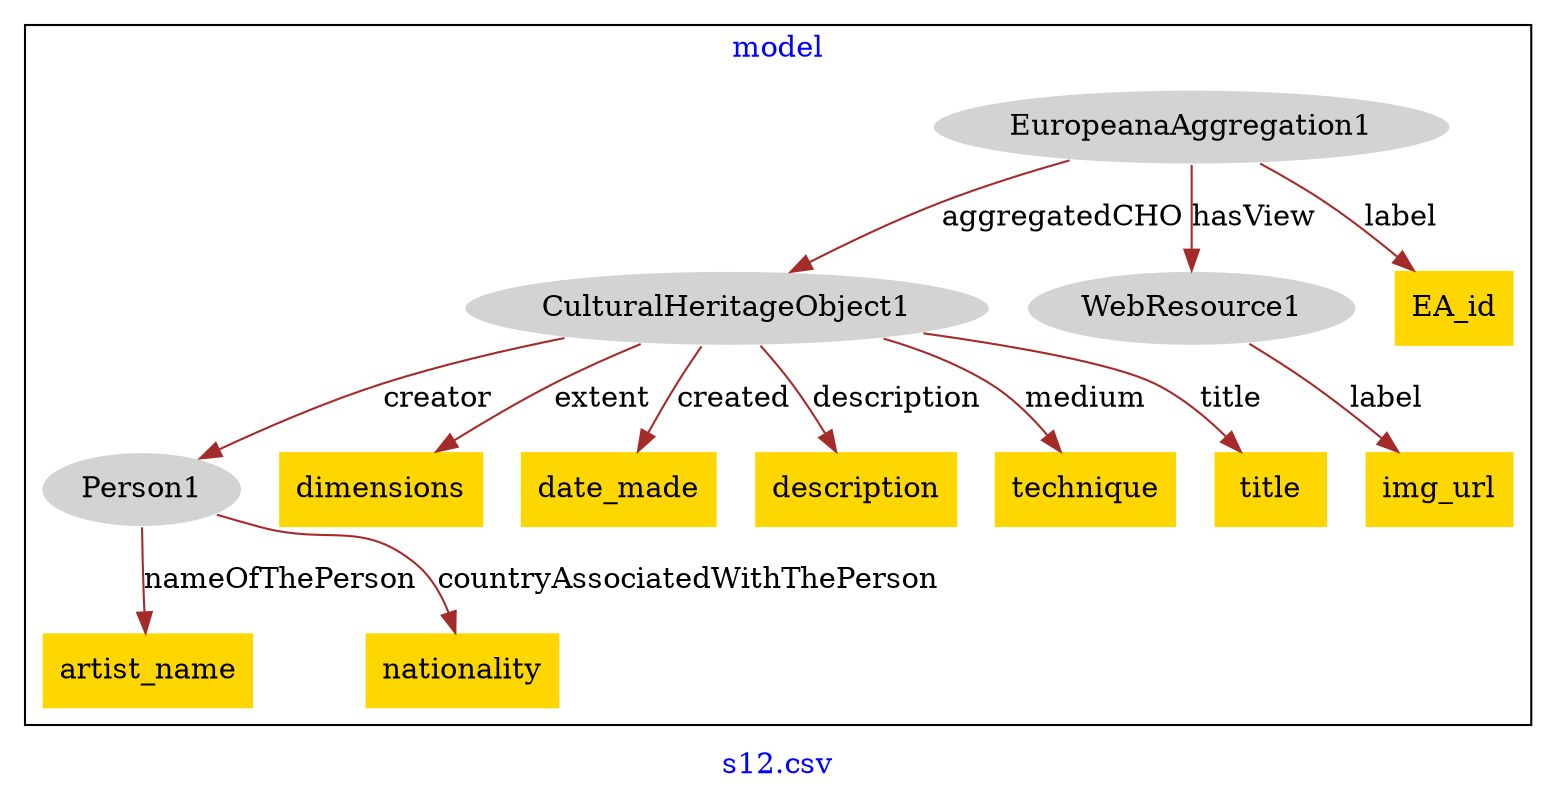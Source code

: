 digraph n0 {
fontcolor="blue"
remincross="true"
label="s12.csv"
subgraph cluster {
label="model"
n2[style="filled",color="white",fillcolor="lightgray",label="CulturalHeritageObject1"];
n3[style="filled",color="white",fillcolor="lightgray",label="Person1"];
n4[style="filled",color="white",fillcolor="lightgray",label="EuropeanaAggregation1"];
n5[style="filled",color="white",fillcolor="lightgray",label="WebResource1"];
n6[shape="plaintext",style="filled",fillcolor="gold",label="img_url"];
n7[shape="plaintext",style="filled",fillcolor="gold",label="dimensions"];
n8[shape="plaintext",style="filled",fillcolor="gold",label="artist_name"];
n9[shape="plaintext",style="filled",fillcolor="gold",label="date_made"];
n10[shape="plaintext",style="filled",fillcolor="gold",label="description"];
n11[shape="plaintext",style="filled",fillcolor="gold",label="nationality"];
n12[shape="plaintext",style="filled",fillcolor="gold",label="technique"];
n13[shape="plaintext",style="filled",fillcolor="gold",label="EA_id"];
n14[shape="plaintext",style="filled",fillcolor="gold",label="title"];
}
n2 -> n3[color="brown",fontcolor="black",label="creator"]
n4 -> n2[color="brown",fontcolor="black",label="aggregatedCHO"]
n4 -> n5[color="brown",fontcolor="black",label="hasView"]
n5 -> n6[color="brown",fontcolor="black",label="label"]
n2 -> n7[color="brown",fontcolor="black",label="extent"]
n3 -> n8[color="brown",fontcolor="black",label="nameOfThePerson"]
n2 -> n9[color="brown",fontcolor="black",label="created"]
n2 -> n10[color="brown",fontcolor="black",label="description"]
n3 -> n11[color="brown",fontcolor="black",label="countryAssociatedWithThePerson"]
n2 -> n12[color="brown",fontcolor="black",label="medium"]
n4 -> n13[color="brown",fontcolor="black",label="label"]
n2 -> n14[color="brown",fontcolor="black",label="title"]
}
